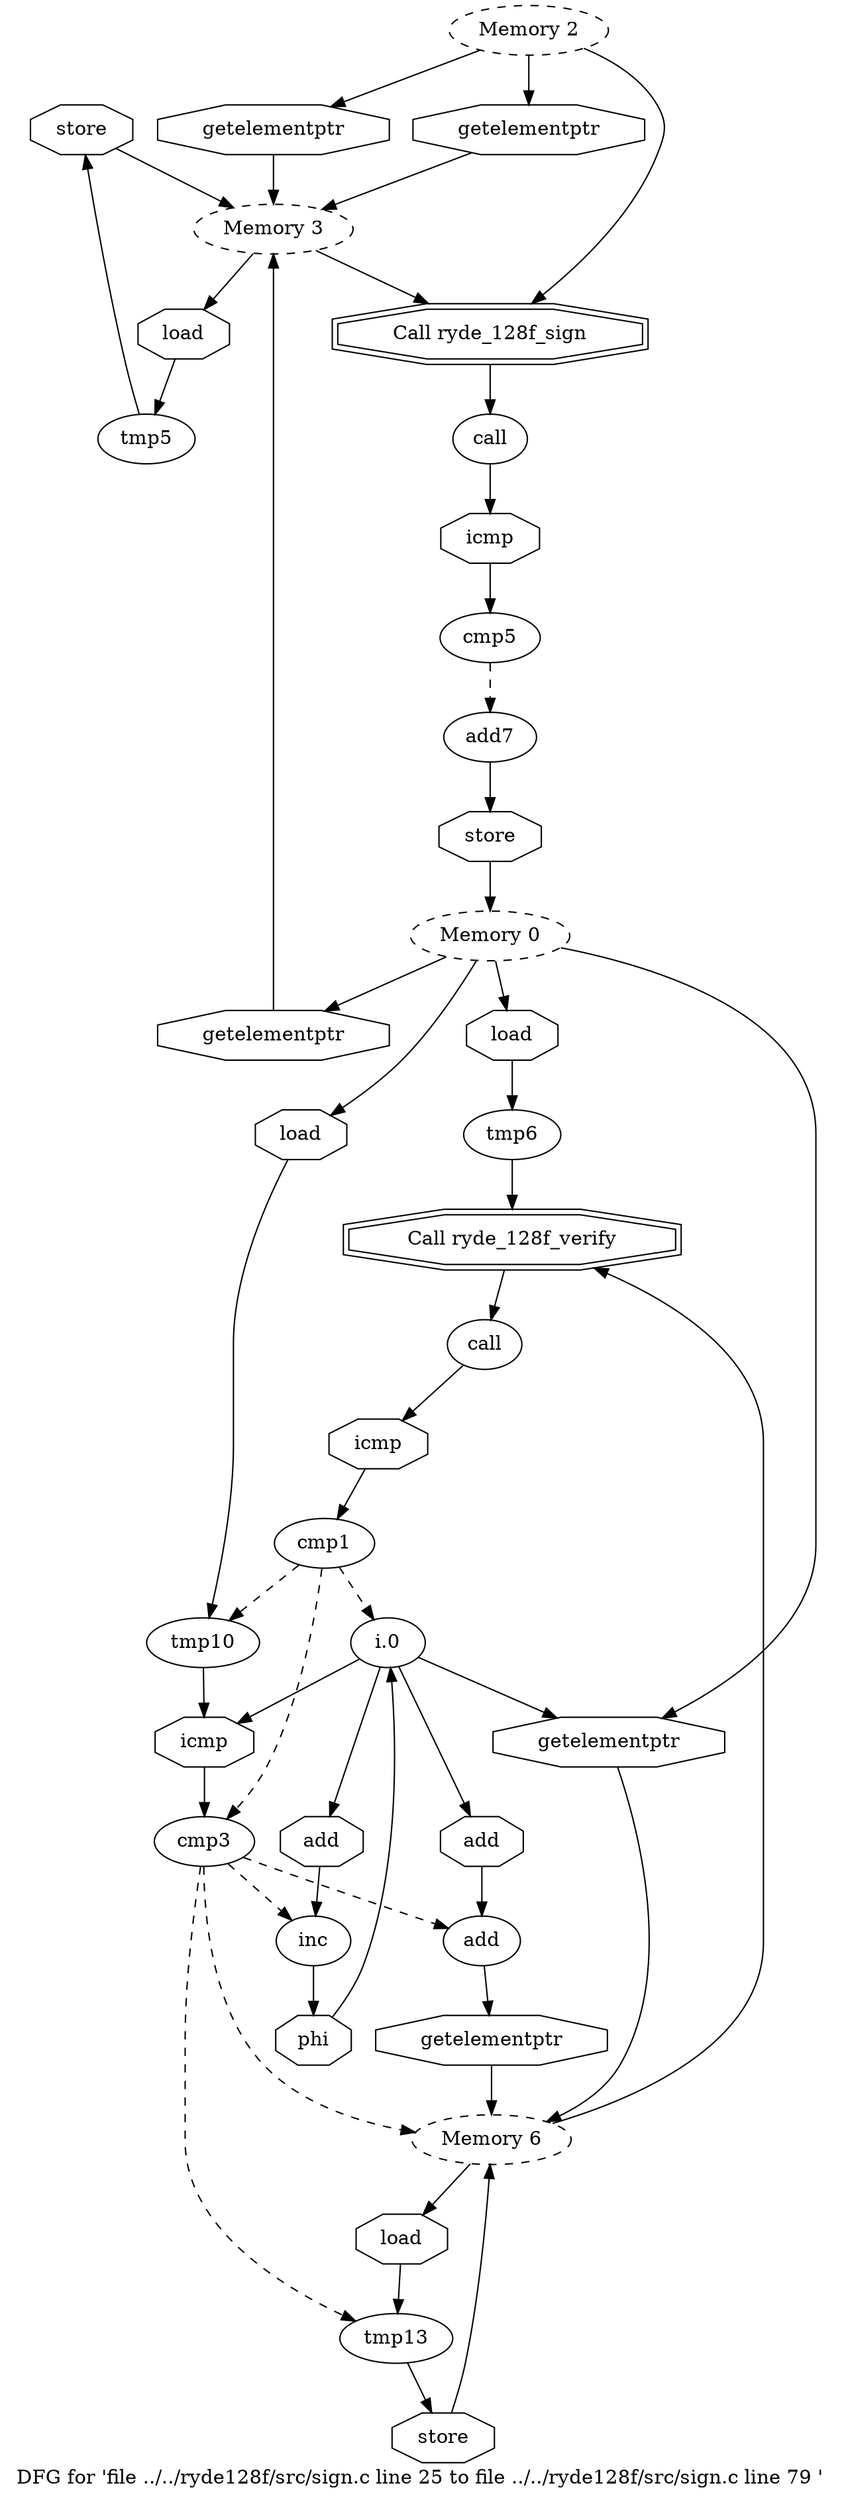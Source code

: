 digraph "DFG for 'file ../../ryde128f/src/sign.c line 25 to file ../../ryde128f/src/sign.c line 79 '  "{
label="DFG for 'file ../../ryde128f/src/sign.c line 25 to file ../../ryde128f/src/sign.c line 79 ' ";
node_202[shape=octagon,style=solid,label="store"]
node_196[shape=ellipse,style=dashed,label="Memory 3"]
"node_202"->"node_196"
node_203[shape=octagon,style=solid,label="getelementptr"]
"node_203"->"node_196"
node_204[shape=ellipse,style=solid,label="call"]
node_207[shape=octagon,style=solid,label="icmp"]
"node_204"->"node_207"
node_201[shape=octagon,style=solid,label="getelementptr"]
"node_201"->"node_196"
node_200[shape=octagon,style=solid,label="load"]
node_199[shape=ellipse,style=solid,label="tmp5"]
"node_200"->"node_199"
"node_199"->"node_202"
node_198[shape=ellipse,style=dashed,label="Memory 0"]
node_197[shape=octagon,style=solid,label="getelementptr"]
"node_198"->"node_197"
node_212[shape=octagon,style=solid,label="load"]
"node_198"->"node_212"
node_222[shape=octagon,style=solid,label="load"]
"node_198"->"node_222"
node_230[shape=octagon,style=solid,label="getelementptr"]
"node_198"->"node_230"
"node_197"->"node_196"
"node_196"->"node_200"
node_205[shape=doubleoctagon,style=solid,label="Call ryde_128f_sign"]
"node_196"->"node_205"
node_195[shape=ellipse,style=dashed,label="Memory 2"]
"node_195"->"node_203"
"node_195"->"node_201"
"node_195"->"node_205"
node_211[shape=ellipse,style=solid,label="tmp6"]
node_214[shape=doubleoctagon,style=solid,label="Call ryde_128f_verify"]
"node_211"->"node_214"
"node_212"->"node_211"
node_213[shape=ellipse,style=solid,label="call"]
node_216[shape=octagon,style=solid,label="icmp"]
"node_213"->"node_216"
"node_214"->"node_213"
node_215[shape=ellipse,style=solid,label="cmp1"]
node_217[shape=ellipse,style=solid,label="i.0"]
"node_215"->"node_217" [style=dashed]
node_221[shape=ellipse,style=solid,label="tmp10"]
"node_215"->"node_221" [style=dashed]
node_223[shape=ellipse,style=solid,label="cmp3"]
"node_215"->"node_223" [style=dashed]
"node_216"->"node_215"
node_220[shape=octagon,style=solid,label="add"]
"node_217"->"node_220"
node_224[shape=octagon,style=solid,label="icmp"]
"node_217"->"node_224"
node_226[shape=octagon,style=solid,label="add"]
"node_217"->"node_226"
"node_217"->"node_230"
node_218[shape=octagon,style=solid,label="phi"]
"node_218"->"node_217"
node_219[shape=ellipse,style=solid,label="inc"]
"node_219"->"node_218"
"node_220"->"node_219"
"node_221"->"node_224"
"node_222"->"node_221"
"node_223"->"node_219" [style=dashed]
node_225[shape=ellipse,style=solid,label="add"]
"node_223"->"node_225" [style=dashed]
node_228[shape=ellipse,style=solid,label="tmp13"]
"node_223"->"node_228" [style=dashed]
node_210[shape=ellipse,style=dashed,label="Memory 6"]
"node_223"->"node_210" [style=dashed]
"node_224"->"node_223"
node_227[shape=octagon,style=solid,label="getelementptr"]
"node_225"->"node_227"
"node_226"->"node_225"
"node_227"->"node_210"
node_231[shape=octagon,style=solid,label="store"]
"node_228"->"node_231"
node_229[shape=octagon,style=solid,label="load"]
"node_229"->"node_228"
"node_230"->"node_210"
"node_231"->"node_210"
"node_205"->"node_204"
node_206[shape=ellipse,style=solid,label="cmp5"]
node_208[shape=ellipse,style=solid,label="add7"]
"node_206"->"node_208" [style=dashed]
"node_207"->"node_206"
node_209[shape=octagon,style=solid,label="store"]
"node_208"->"node_209"
"node_209"->"node_198"
"node_210"->"node_214"
"node_210"->"node_229"
}

